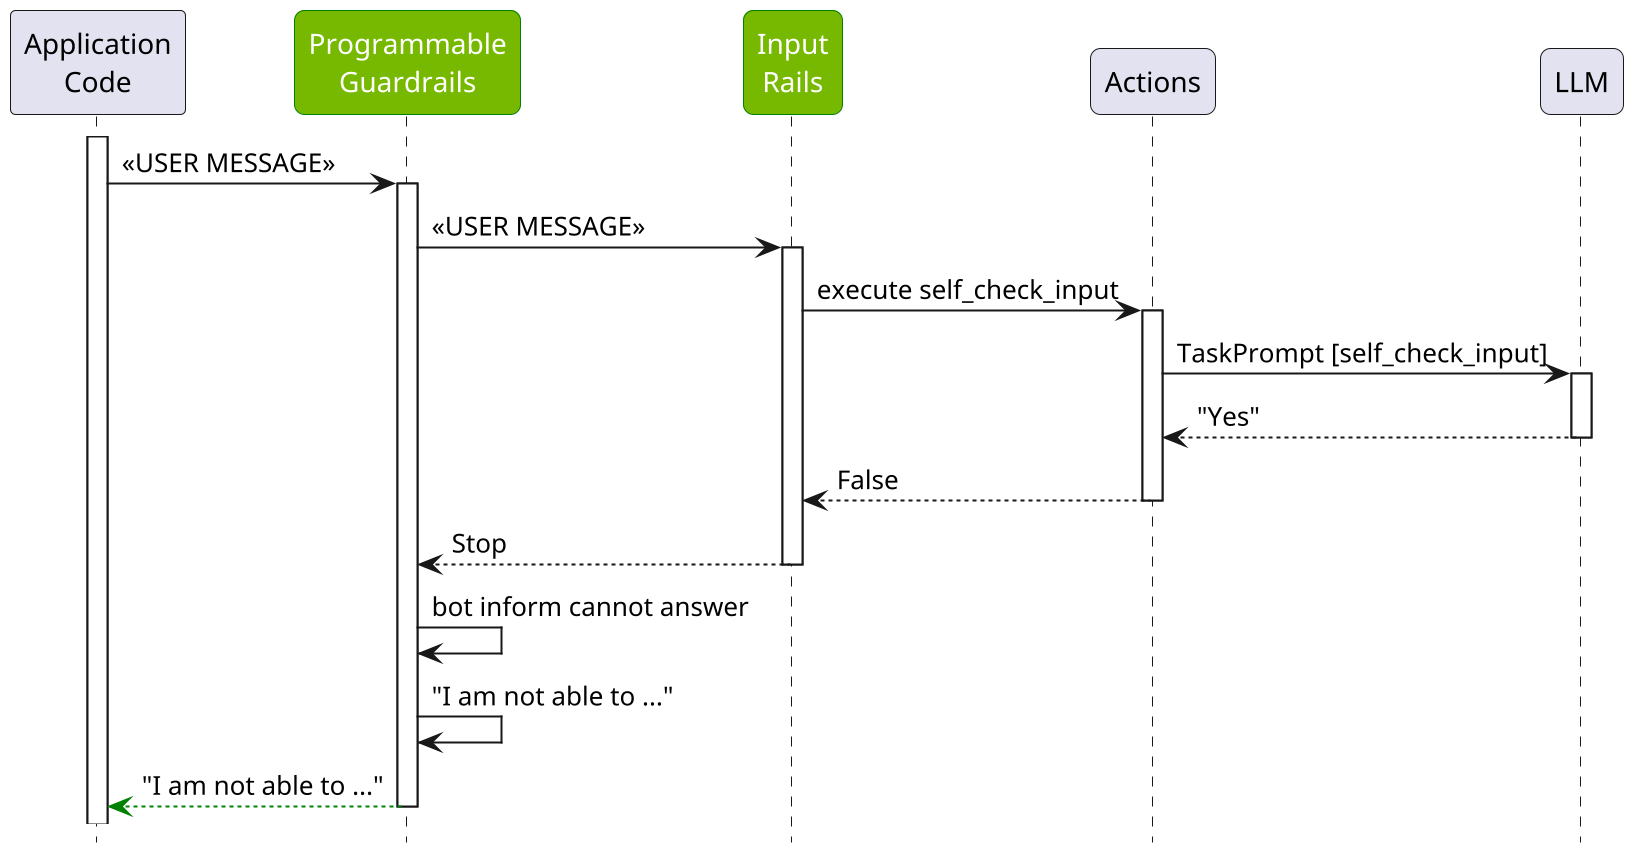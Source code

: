 @startuml
participant "Application\nCode" as A

skinparam Participant {
  RoundCorner 10

  BackgroundColor<<LLMRails>> 76b900
  FontColor<<LLMRails>> white
  BorderColor<<LLMRails>> green
}


participant "Programmable\nGuardrails" as LLMRails <<LLMRails>>
participant "Input\nRails" as IR <<LLMRails>>
participant Actions
participant "LLM"


Activate A
A->LLMRails: <<USER MESSAGE>>
activate LLMRails

LLMRails->IR: <<USER MESSAGE>>
activate IR

IR->Actions: execute self_check_input
activate Actions

Actions->LLM: TaskPrompt [self_check_input]
activate LLM
return "Yes"

return False

return Stop

LLMRails->LLMRails: bot inform cannot answer

LLMRails->LLMRails: "I am not able to ..."

return #green "I am not able to ..."


hide footbox
hide stereotype
scale 2
@enduml
